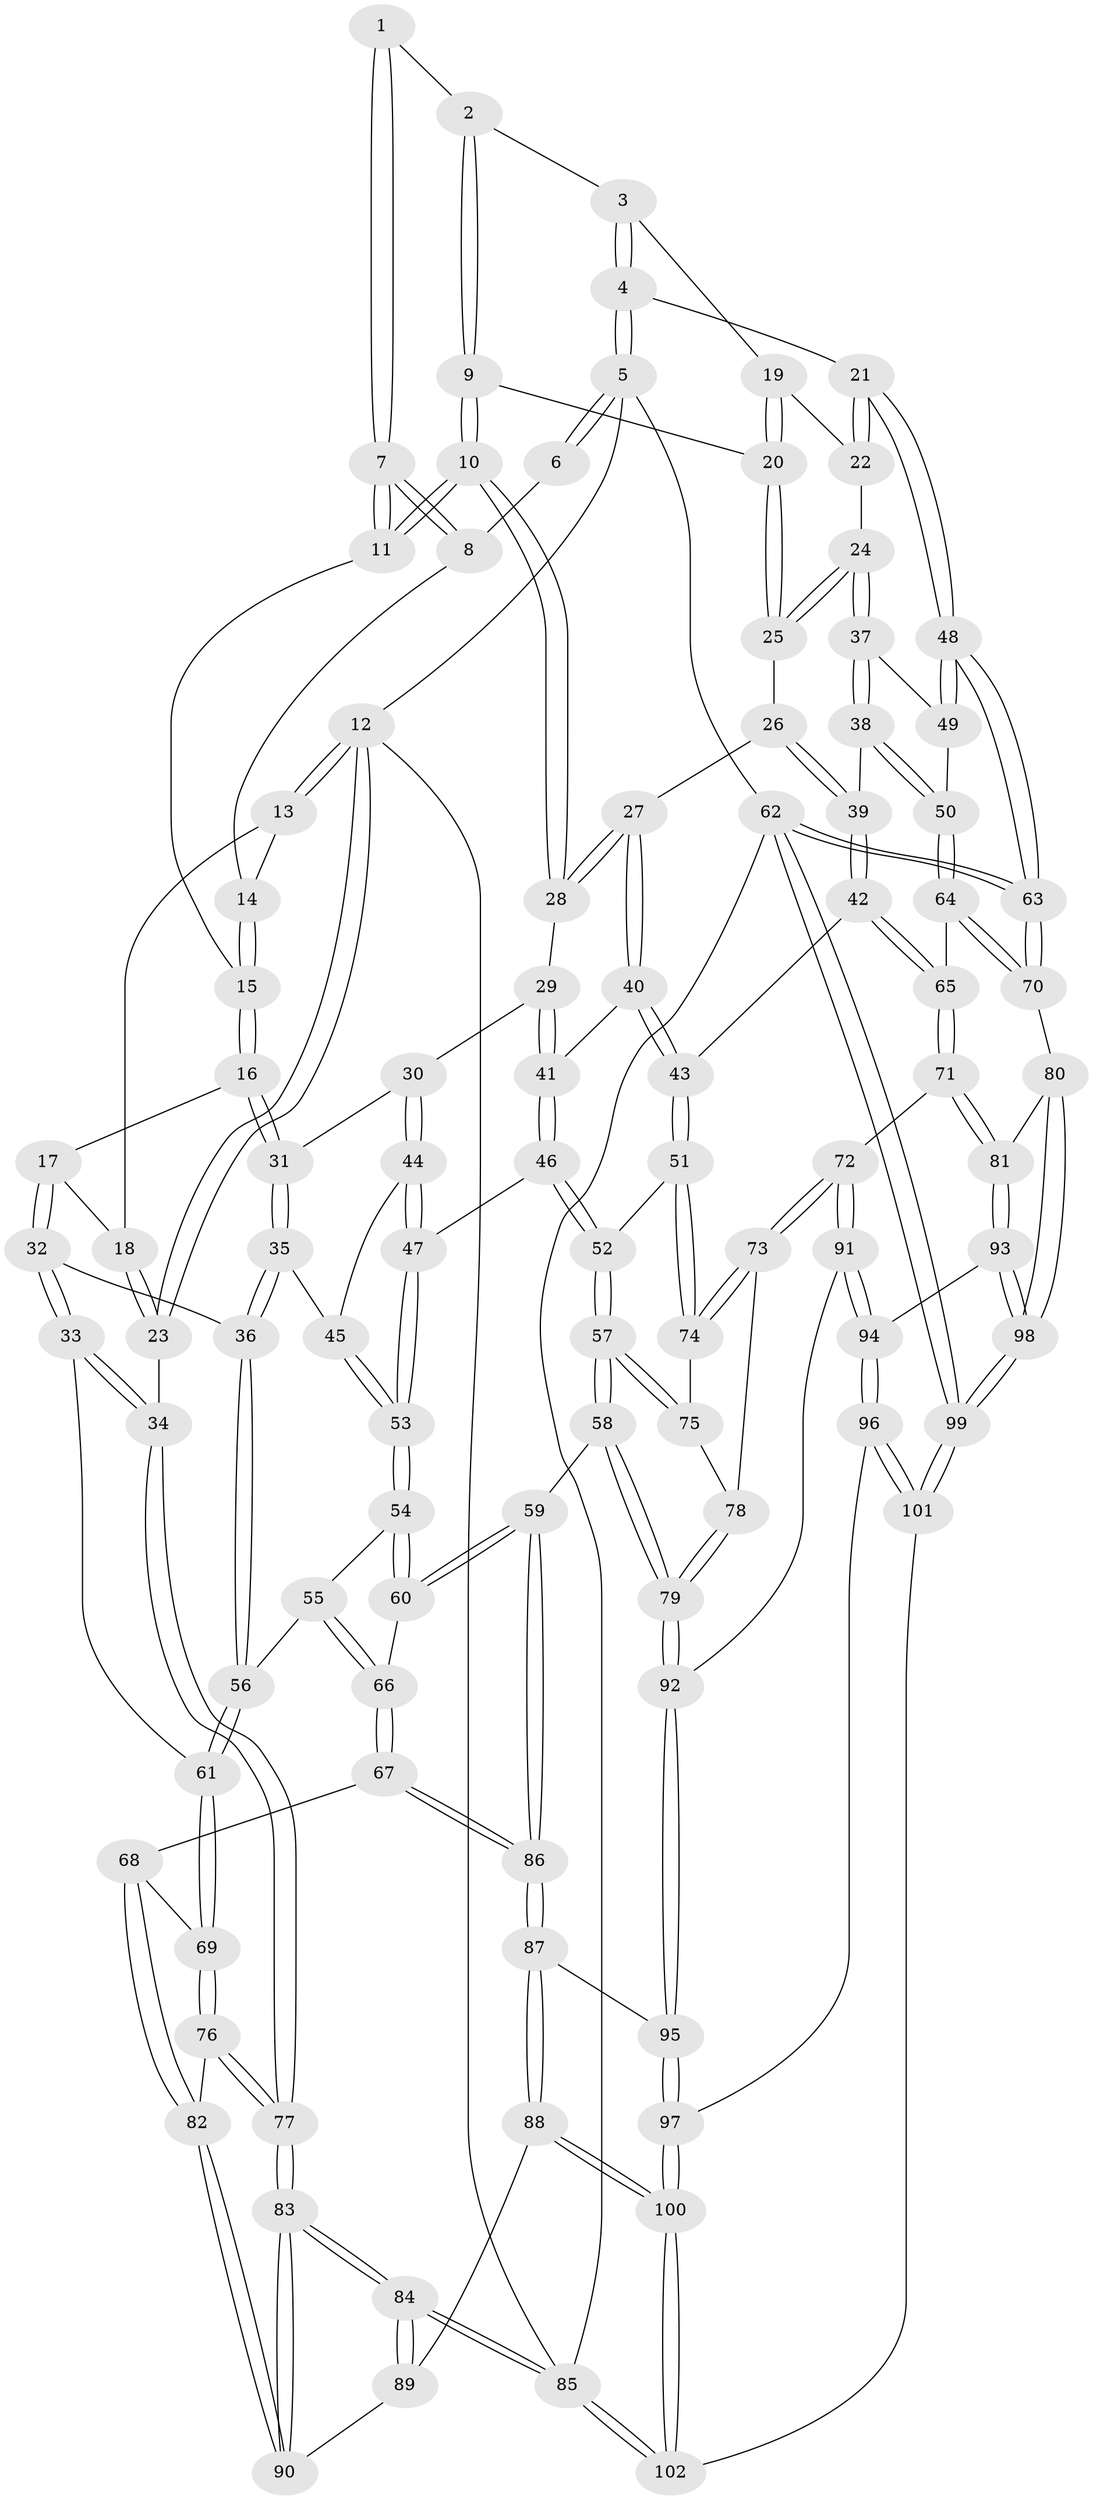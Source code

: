 // Generated by graph-tools (version 1.1) at 2025/38/02/21/25 10:38:58]
// undirected, 102 vertices, 252 edges
graph export_dot {
graph [start="1"]
  node [color=gray90,style=filled];
  1 [pos="+0.7916388590075546+0"];
  2 [pos="+0.7957305557559009+0"];
  3 [pos="+0.8443128293638347+0.076888600299935"];
  4 [pos="+1+0.06559175973437308"];
  5 [pos="+1+0"];
  6 [pos="+0.7879248229184068+0"];
  7 [pos="+0.5605682341229441+0.1427524406803324"];
  8 [pos="+0.3679934186766515+0"];
  9 [pos="+0.6864905665001935+0.201877543206476"];
  10 [pos="+0.5727565213376429+0.20702552488911233"];
  11 [pos="+0.5637691183662723+0.17548661838925722"];
  12 [pos="+0+0"];
  13 [pos="+0.27420995626641526+0"];
  14 [pos="+0.27675539161860996+0"];
  15 [pos="+0.30283731582613926+0.18562227255126876"];
  16 [pos="+0.2872389788897222+0.2550457536937046"];
  17 [pos="+0.197450177122611+0.2670064522831541"];
  18 [pos="+0.11988670542921381+0.1877664387737288"];
  19 [pos="+0.8386868123028122+0.14559862594265116"];
  20 [pos="+0.8033530318919716+0.2094554358599442"];
  21 [pos="+1+0.19446820938679762"];
  22 [pos="+0.9749509915248923+0.2095015171662665"];
  23 [pos="+0+0.23184681331488532"];
  24 [pos="+0.8440501794724561+0.3203424445609056"];
  25 [pos="+0.8300443872024732+0.2968300920157494"];
  26 [pos="+0.6340566992778335+0.3112416741630611"];
  27 [pos="+0.5953114728251099+0.29014246953910383"];
  28 [pos="+0.5658861388759633+0.23966911562224508"];
  29 [pos="+0.45441136692811046+0.30995648810291565"];
  30 [pos="+0.4492321371310358+0.3120511489235642"];
  31 [pos="+0.327058133428921+0.3009038469965444"];
  32 [pos="+0.11480692773432837+0.38146924414063893"];
  33 [pos="+0.06104014380109045+0.41308308839852526"];
  34 [pos="+0+0.4162799545629584"];
  35 [pos="+0.3020355390193924+0.4014773409003577"];
  36 [pos="+0.27787989128508295+0.42419946195516534"];
  37 [pos="+0.851584686431716+0.35061712816910345"];
  38 [pos="+0.8490700085135748+0.3543491453646822"];
  39 [pos="+0.7669828992483647+0.4371023973809174"];
  40 [pos="+0.5887162095262224+0.4139529077384635"];
  41 [pos="+0.513570353681092+0.4273610404205188"];
  42 [pos="+0.7591601163313393+0.4625178379494377"];
  43 [pos="+0.607952378389987+0.4677600411566928"];
  44 [pos="+0.4399237541915358+0.37975924478205747"];
  45 [pos="+0.37102268824818396+0.44748191709132495"];
  46 [pos="+0.4886853650981502+0.45928852368546735"];
  47 [pos="+0.45770094533574335+0.4526495719436137"];
  48 [pos="+1+0.3726508172280648"];
  49 [pos="+0.9756198663885418+0.3726065921457338"];
  50 [pos="+0.9132154273695215+0.5044459329126582"];
  51 [pos="+0.5866018317063969+0.5052881817353032"];
  52 [pos="+0.5320591442149771+0.5179713051962559"];
  53 [pos="+0.4002350569693827+0.5006056950187651"];
  54 [pos="+0.3965753639433945+0.5262068460824401"];
  55 [pos="+0.3136253126585323+0.5119053304352325"];
  56 [pos="+0.26960466400519595+0.46653232681456325"];
  57 [pos="+0.46107936920001596+0.5978505846159419"];
  58 [pos="+0.44323825303476055+0.6118752992238553"];
  59 [pos="+0.4368828874582234+0.6109811610599343"];
  60 [pos="+0.4197064641288599+0.5888143771415194"];
  61 [pos="+0.18962746402108138+0.5411249638543261"];
  62 [pos="+1+1"];
  63 [pos="+1+0.6581169558286221"];
  64 [pos="+0.9148228963055561+0.5470906068624422"];
  65 [pos="+0.7782041956506728+0.5397224798890079"];
  66 [pos="+0.28482996435007835+0.579922660753464"];
  67 [pos="+0.2282853171022637+0.6075611936082116"];
  68 [pos="+0.20263624244418763+0.593230199080638"];
  69 [pos="+0.19257459362786375+0.5633562971081281"];
  70 [pos="+1+0.6528617036698735"];
  71 [pos="+0.7572822636761548+0.5873072246144264"];
  72 [pos="+0.6521068581919301+0.6151462250532976"];
  73 [pos="+0.6498336610826906+0.612719408044373"];
  74 [pos="+0.6174767910492303+0.5648730692002565"];
  75 [pos="+0.529405632741474+0.596723003971931"];
  76 [pos="+0+0.588467335941314"];
  77 [pos="+0+0.5278391669132749"];
  78 [pos="+0.5883001186733146+0.6071600282372496"];
  79 [pos="+0.47502935314310096+0.6462865377191384"];
  80 [pos="+0.8834597120726031+0.7196078875370395"];
  81 [pos="+0.790526077372735+0.662733707495998"];
  82 [pos="+0.10835770152484622+0.6752499296802247"];
  83 [pos="+0+0.8412977807261436"];
  84 [pos="+0+1"];
  85 [pos="+0+1"];
  86 [pos="+0.3086103960941482+0.7412183610714562"];
  87 [pos="+0.303199400513603+0.7751448083896543"];
  88 [pos="+0.2745746258400849+0.8162866468546918"];
  89 [pos="+0.1625178563828296+0.8130972993087054"];
  90 [pos="+0.111889216285343+0.7115472377827892"];
  91 [pos="+0.604353277379948+0.7128419632324745"];
  92 [pos="+0.5244851296128331+0.7027374239884876"];
  93 [pos="+0.6821897186672352+0.7974117666520707"];
  94 [pos="+0.6600400848021216+0.7995585978220215"];
  95 [pos="+0.4677249500907836+0.7945231253963114"];
  96 [pos="+0.5994030247863799+0.9044717158288827"];
  97 [pos="+0.5064251173565528+0.8747282060748464"];
  98 [pos="+0.8248448852732819+0.8543656062880983"];
  99 [pos="+1+1"];
  100 [pos="+0.33331781174300873+0.9772596610514545"];
  101 [pos="+0.6713298996984066+1"];
  102 [pos="+0.3155405417165802+1"];
  1 -- 2;
  1 -- 7;
  1 -- 7;
  2 -- 3;
  2 -- 9;
  2 -- 9;
  3 -- 4;
  3 -- 4;
  3 -- 19;
  4 -- 5;
  4 -- 5;
  4 -- 21;
  5 -- 6;
  5 -- 6;
  5 -- 12;
  5 -- 62;
  6 -- 8;
  7 -- 8;
  7 -- 8;
  7 -- 11;
  7 -- 11;
  8 -- 14;
  9 -- 10;
  9 -- 10;
  9 -- 20;
  10 -- 11;
  10 -- 11;
  10 -- 28;
  10 -- 28;
  11 -- 15;
  12 -- 13;
  12 -- 13;
  12 -- 23;
  12 -- 23;
  12 -- 85;
  13 -- 14;
  13 -- 18;
  14 -- 15;
  14 -- 15;
  15 -- 16;
  15 -- 16;
  16 -- 17;
  16 -- 31;
  16 -- 31;
  17 -- 18;
  17 -- 32;
  17 -- 32;
  18 -- 23;
  18 -- 23;
  19 -- 20;
  19 -- 20;
  19 -- 22;
  20 -- 25;
  20 -- 25;
  21 -- 22;
  21 -- 22;
  21 -- 48;
  21 -- 48;
  22 -- 24;
  23 -- 34;
  24 -- 25;
  24 -- 25;
  24 -- 37;
  24 -- 37;
  25 -- 26;
  26 -- 27;
  26 -- 39;
  26 -- 39;
  27 -- 28;
  27 -- 28;
  27 -- 40;
  27 -- 40;
  28 -- 29;
  29 -- 30;
  29 -- 41;
  29 -- 41;
  30 -- 31;
  30 -- 44;
  30 -- 44;
  31 -- 35;
  31 -- 35;
  32 -- 33;
  32 -- 33;
  32 -- 36;
  33 -- 34;
  33 -- 34;
  33 -- 61;
  34 -- 77;
  34 -- 77;
  35 -- 36;
  35 -- 36;
  35 -- 45;
  36 -- 56;
  36 -- 56;
  37 -- 38;
  37 -- 38;
  37 -- 49;
  38 -- 39;
  38 -- 50;
  38 -- 50;
  39 -- 42;
  39 -- 42;
  40 -- 41;
  40 -- 43;
  40 -- 43;
  41 -- 46;
  41 -- 46;
  42 -- 43;
  42 -- 65;
  42 -- 65;
  43 -- 51;
  43 -- 51;
  44 -- 45;
  44 -- 47;
  44 -- 47;
  45 -- 53;
  45 -- 53;
  46 -- 47;
  46 -- 52;
  46 -- 52;
  47 -- 53;
  47 -- 53;
  48 -- 49;
  48 -- 49;
  48 -- 63;
  48 -- 63;
  49 -- 50;
  50 -- 64;
  50 -- 64;
  51 -- 52;
  51 -- 74;
  51 -- 74;
  52 -- 57;
  52 -- 57;
  53 -- 54;
  53 -- 54;
  54 -- 55;
  54 -- 60;
  54 -- 60;
  55 -- 56;
  55 -- 66;
  55 -- 66;
  56 -- 61;
  56 -- 61;
  57 -- 58;
  57 -- 58;
  57 -- 75;
  57 -- 75;
  58 -- 59;
  58 -- 79;
  58 -- 79;
  59 -- 60;
  59 -- 60;
  59 -- 86;
  59 -- 86;
  60 -- 66;
  61 -- 69;
  61 -- 69;
  62 -- 63;
  62 -- 63;
  62 -- 99;
  62 -- 99;
  62 -- 85;
  63 -- 70;
  63 -- 70;
  64 -- 65;
  64 -- 70;
  64 -- 70;
  65 -- 71;
  65 -- 71;
  66 -- 67;
  66 -- 67;
  67 -- 68;
  67 -- 86;
  67 -- 86;
  68 -- 69;
  68 -- 82;
  68 -- 82;
  69 -- 76;
  69 -- 76;
  70 -- 80;
  71 -- 72;
  71 -- 81;
  71 -- 81;
  72 -- 73;
  72 -- 73;
  72 -- 91;
  72 -- 91;
  73 -- 74;
  73 -- 74;
  73 -- 78;
  74 -- 75;
  75 -- 78;
  76 -- 77;
  76 -- 77;
  76 -- 82;
  77 -- 83;
  77 -- 83;
  78 -- 79;
  78 -- 79;
  79 -- 92;
  79 -- 92;
  80 -- 81;
  80 -- 98;
  80 -- 98;
  81 -- 93;
  81 -- 93;
  82 -- 90;
  82 -- 90;
  83 -- 84;
  83 -- 84;
  83 -- 90;
  83 -- 90;
  84 -- 85;
  84 -- 85;
  84 -- 89;
  84 -- 89;
  85 -- 102;
  85 -- 102;
  86 -- 87;
  86 -- 87;
  87 -- 88;
  87 -- 88;
  87 -- 95;
  88 -- 89;
  88 -- 100;
  88 -- 100;
  89 -- 90;
  91 -- 92;
  91 -- 94;
  91 -- 94;
  92 -- 95;
  92 -- 95;
  93 -- 94;
  93 -- 98;
  93 -- 98;
  94 -- 96;
  94 -- 96;
  95 -- 97;
  95 -- 97;
  96 -- 97;
  96 -- 101;
  96 -- 101;
  97 -- 100;
  97 -- 100;
  98 -- 99;
  98 -- 99;
  99 -- 101;
  99 -- 101;
  100 -- 102;
  100 -- 102;
  101 -- 102;
}
